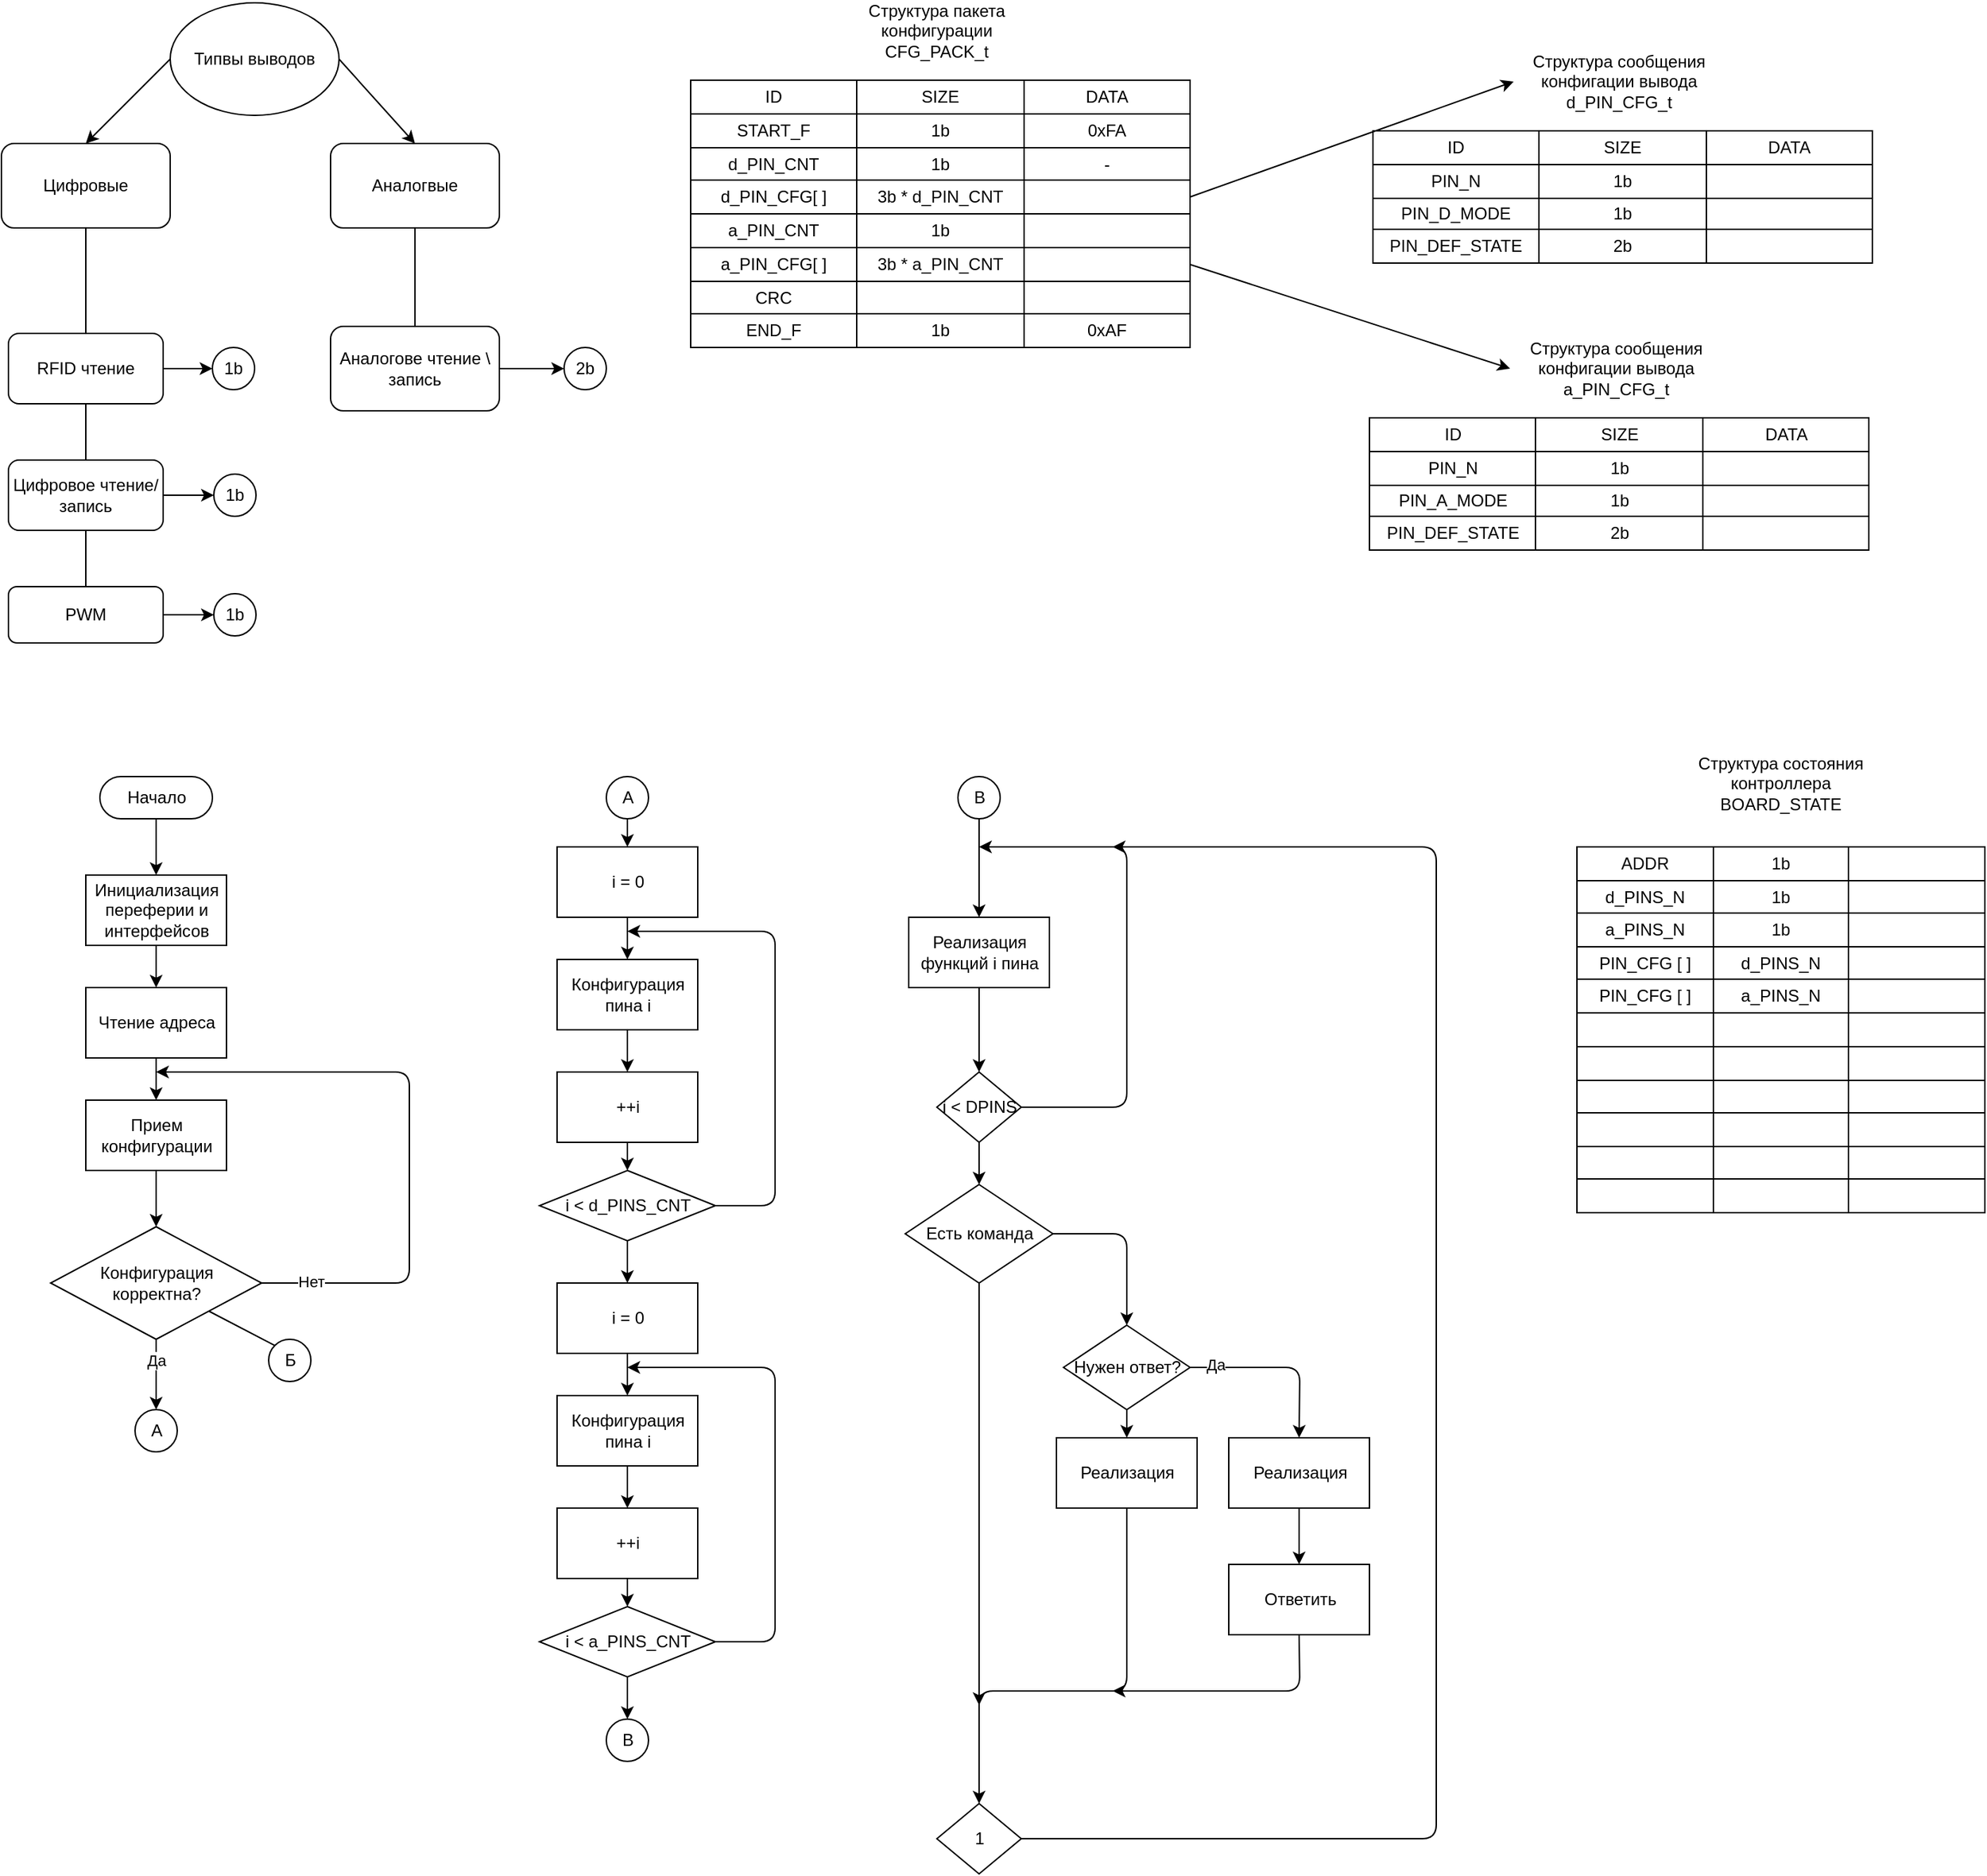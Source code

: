 <mxfile>
    <diagram id="-4FPFwM3FRz1TQWsinK4" name="Страница 1">
        <mxGraphModel dx="1229" dy="1669" grid="1" gridSize="10" guides="1" tooltips="1" connect="1" arrows="1" fold="1" page="1" pageScale="1" pageWidth="827" pageHeight="1169" math="0" shadow="0">
            <root>
                <mxCell id="0"/>
                <mxCell id="1" parent="0"/>
                <mxCell id="111" value="" style="endArrow=none;html=1;exitX=0.5;exitY=1;exitDx=0;exitDy=0;entryX=0.5;entryY=1;entryDx=0;entryDy=0;" edge="1" parent="1" source="81" target="94">
                    <mxGeometry width="50" height="50" relative="1" as="geometry">
                        <mxPoint x="250" y="450" as="sourcePoint"/>
                        <mxPoint x="300" y="400" as="targetPoint"/>
                    </mxGeometry>
                </mxCell>
                <mxCell id="80" value="Типвы выводов" style="ellipse;whiteSpace=wrap;html=1;" vertex="1" parent="1">
                    <mxGeometry x="160" y="60" width="120" height="80" as="geometry"/>
                </mxCell>
                <mxCell id="81" value="Цифровые" style="rounded=1;whiteSpace=wrap;html=1;" vertex="1" parent="1">
                    <mxGeometry x="40" y="160" width="120" height="60" as="geometry"/>
                </mxCell>
                <mxCell id="82" value="Аналогвые" style="rounded=1;whiteSpace=wrap;html=1;" vertex="1" parent="1">
                    <mxGeometry x="274" y="160" width="120" height="60" as="geometry"/>
                </mxCell>
                <mxCell id="90" value="Аналогове чтение \ запись" style="rounded=1;whiteSpace=wrap;html=1;" vertex="1" parent="1">
                    <mxGeometry x="274" y="290" width="120" height="60" as="geometry"/>
                </mxCell>
                <mxCell id="92" value="RFID чтение" style="rounded=1;whiteSpace=wrap;html=1;" vertex="1" parent="1">
                    <mxGeometry x="45" y="295" width="110" height="50" as="geometry"/>
                </mxCell>
                <mxCell id="93" value="Цифровое чтение/ запись" style="rounded=1;whiteSpace=wrap;html=1;" vertex="1" parent="1">
                    <mxGeometry x="45" y="385" width="110" height="50" as="geometry"/>
                </mxCell>
                <mxCell id="94" value="PWM" style="rounded=1;whiteSpace=wrap;html=1;" vertex="1" parent="1">
                    <mxGeometry x="45" y="475" width="110" height="40" as="geometry"/>
                </mxCell>
                <mxCell id="96" value="" style="endArrow=classic;html=1;exitX=1;exitY=0.5;exitDx=0;exitDy=0;" edge="1" parent="1" source="92">
                    <mxGeometry width="50" height="50" relative="1" as="geometry">
                        <mxPoint x="190" y="390" as="sourcePoint"/>
                        <mxPoint x="190" y="320" as="targetPoint"/>
                    </mxGeometry>
                </mxCell>
                <mxCell id="97" value="1b" style="ellipse;whiteSpace=wrap;html=1;" vertex="1" parent="1">
                    <mxGeometry x="190" y="305" width="30" height="30" as="geometry"/>
                </mxCell>
                <mxCell id="102" value="1b" style="ellipse;whiteSpace=wrap;html=1;" vertex="1" parent="1">
                    <mxGeometry x="191" y="395" width="30" height="30" as="geometry"/>
                </mxCell>
                <mxCell id="103" value="" style="endArrow=classic;html=1;exitX=1;exitY=0.5;exitDx=0;exitDy=0;entryX=0;entryY=0.5;entryDx=0;entryDy=0;" edge="1" parent="1" source="93" target="102">
                    <mxGeometry width="50" height="50" relative="1" as="geometry">
                        <mxPoint x="180" y="380" as="sourcePoint"/>
                        <mxPoint x="230" y="330" as="targetPoint"/>
                    </mxGeometry>
                </mxCell>
                <mxCell id="106" value="1b" style="ellipse;whiteSpace=wrap;html=1;" vertex="1" parent="1">
                    <mxGeometry x="191" y="480" width="30" height="30" as="geometry"/>
                </mxCell>
                <mxCell id="107" value="" style="endArrow=classic;html=1;exitX=1;exitY=0.5;exitDx=0;exitDy=0;entryX=0;entryY=0.5;entryDx=0;entryDy=0;" edge="1" parent="1" source="94" target="106">
                    <mxGeometry width="50" height="50" relative="1" as="geometry">
                        <mxPoint x="180" y="480" as="sourcePoint"/>
                        <mxPoint x="230" y="430" as="targetPoint"/>
                    </mxGeometry>
                </mxCell>
                <mxCell id="108" value="2b" style="ellipse;whiteSpace=wrap;html=1;" vertex="1" parent="1">
                    <mxGeometry x="440" y="305" width="30" height="30" as="geometry"/>
                </mxCell>
                <mxCell id="109" value="" style="endArrow=classic;html=1;exitX=1;exitY=0.5;exitDx=0;exitDy=0;entryX=0;entryY=0.5;entryDx=0;entryDy=0;" edge="1" parent="1" source="90" target="108">
                    <mxGeometry width="50" height="50" relative="1" as="geometry">
                        <mxPoint x="270" y="440" as="sourcePoint"/>
                        <mxPoint x="320" y="390" as="targetPoint"/>
                    </mxGeometry>
                </mxCell>
                <mxCell id="112" value="" style="endArrow=none;html=1;exitX=0.5;exitY=1;exitDx=0;exitDy=0;entryX=0.5;entryY=0;entryDx=0;entryDy=0;" edge="1" parent="1" source="82" target="90">
                    <mxGeometry width="50" height="50" relative="1" as="geometry">
                        <mxPoint x="280" y="440" as="sourcePoint"/>
                        <mxPoint x="330" y="390" as="targetPoint"/>
                    </mxGeometry>
                </mxCell>
                <mxCell id="113" value="" style="endArrow=classic;html=1;exitX=0;exitY=0.5;exitDx=0;exitDy=0;entryX=0.5;entryY=0;entryDx=0;entryDy=0;" edge="1" parent="1" source="80" target="81">
                    <mxGeometry width="50" height="50" relative="1" as="geometry">
                        <mxPoint x="250" y="390" as="sourcePoint"/>
                        <mxPoint x="300" y="340" as="targetPoint"/>
                    </mxGeometry>
                </mxCell>
                <mxCell id="114" value="" style="endArrow=classic;html=1;exitX=1;exitY=0.5;exitDx=0;exitDy=0;entryX=0.5;entryY=0;entryDx=0;entryDy=0;" edge="1" parent="1" source="80" target="82">
                    <mxGeometry width="50" height="50" relative="1" as="geometry">
                        <mxPoint x="250" y="390" as="sourcePoint"/>
                        <mxPoint x="300" y="340" as="targetPoint"/>
                    </mxGeometry>
                </mxCell>
                <mxCell id="115" value="Структура пакета конфигурации&lt;br&gt;CFG_PACK_t" style="text;html=1;strokeColor=none;fillColor=none;align=center;verticalAlign=middle;whiteSpace=wrap;rounded=0;" vertex="1" parent="1">
                    <mxGeometry x="630" y="65" width="150" height="30" as="geometry"/>
                </mxCell>
                <mxCell id="153" value="" style="shape=table;startSize=0;container=1;collapsible=0;childLayout=tableLayout;" vertex="1" parent="1">
                    <mxGeometry x="530" y="115" width="355" height="190" as="geometry"/>
                </mxCell>
                <mxCell id="154" value="" style="shape=tableRow;horizontal=0;startSize=0;swimlaneHead=0;swimlaneBody=0;top=0;left=0;bottom=0;right=0;collapsible=0;dropTarget=0;fillColor=none;points=[[0,0.5],[1,0.5]];portConstraint=eastwest;" vertex="1" parent="153">
                    <mxGeometry width="355" height="24" as="geometry"/>
                </mxCell>
                <mxCell id="155" value="ID" style="shape=partialRectangle;html=1;whiteSpace=wrap;connectable=0;overflow=hidden;fillColor=none;top=0;left=0;bottom=0;right=0;pointerEvents=1;" vertex="1" parent="154">
                    <mxGeometry width="118" height="24" as="geometry">
                        <mxRectangle width="118" height="24" as="alternateBounds"/>
                    </mxGeometry>
                </mxCell>
                <mxCell id="156" value="SIZE" style="shape=partialRectangle;html=1;whiteSpace=wrap;connectable=0;overflow=hidden;fillColor=none;top=0;left=0;bottom=0;right=0;pointerEvents=1;" vertex="1" parent="154">
                    <mxGeometry x="118" width="119" height="24" as="geometry">
                        <mxRectangle width="119" height="24" as="alternateBounds"/>
                    </mxGeometry>
                </mxCell>
                <mxCell id="157" value="DATA" style="shape=partialRectangle;html=1;whiteSpace=wrap;connectable=0;overflow=hidden;fillColor=none;top=0;left=0;bottom=0;right=0;pointerEvents=1;" vertex="1" parent="154">
                    <mxGeometry x="237" width="118" height="24" as="geometry">
                        <mxRectangle width="118" height="24" as="alternateBounds"/>
                    </mxGeometry>
                </mxCell>
                <mxCell id="158" value="" style="shape=tableRow;horizontal=0;startSize=0;swimlaneHead=0;swimlaneBody=0;top=0;left=0;bottom=0;right=0;collapsible=0;dropTarget=0;fillColor=none;points=[[0,0.5],[1,0.5]];portConstraint=eastwest;" vertex="1" parent="153">
                    <mxGeometry y="24" width="355" height="24" as="geometry"/>
                </mxCell>
                <mxCell id="159" value="START_F" style="shape=partialRectangle;html=1;whiteSpace=wrap;connectable=0;overflow=hidden;fillColor=none;top=0;left=0;bottom=0;right=0;pointerEvents=1;" vertex="1" parent="158">
                    <mxGeometry width="118" height="24" as="geometry">
                        <mxRectangle width="118" height="24" as="alternateBounds"/>
                    </mxGeometry>
                </mxCell>
                <mxCell id="160" value="1b" style="shape=partialRectangle;html=1;whiteSpace=wrap;connectable=0;overflow=hidden;fillColor=none;top=0;left=0;bottom=0;right=0;pointerEvents=1;" vertex="1" parent="158">
                    <mxGeometry x="118" width="119" height="24" as="geometry">
                        <mxRectangle width="119" height="24" as="alternateBounds"/>
                    </mxGeometry>
                </mxCell>
                <mxCell id="161" value="0xFA" style="shape=partialRectangle;html=1;whiteSpace=wrap;connectable=0;overflow=hidden;fillColor=none;top=0;left=0;bottom=0;right=0;pointerEvents=1;" vertex="1" parent="158">
                    <mxGeometry x="237" width="118" height="24" as="geometry">
                        <mxRectangle width="118" height="24" as="alternateBounds"/>
                    </mxGeometry>
                </mxCell>
                <mxCell id="162" value="" style="shape=tableRow;horizontal=0;startSize=0;swimlaneHead=0;swimlaneBody=0;top=0;left=0;bottom=0;right=0;collapsible=0;dropTarget=0;fillColor=none;points=[[0,0.5],[1,0.5]];portConstraint=eastwest;" vertex="1" parent="153">
                    <mxGeometry y="48" width="355" height="23" as="geometry"/>
                </mxCell>
                <mxCell id="163" value="d_PIN_CNT" style="shape=partialRectangle;html=1;whiteSpace=wrap;connectable=0;overflow=hidden;fillColor=none;top=0;left=0;bottom=0;right=0;pointerEvents=1;" vertex="1" parent="162">
                    <mxGeometry width="118" height="23" as="geometry">
                        <mxRectangle width="118" height="23" as="alternateBounds"/>
                    </mxGeometry>
                </mxCell>
                <mxCell id="164" value="1b" style="shape=partialRectangle;html=1;whiteSpace=wrap;connectable=0;overflow=hidden;fillColor=none;top=0;left=0;bottom=0;right=0;pointerEvents=1;" vertex="1" parent="162">
                    <mxGeometry x="118" width="119" height="23" as="geometry">
                        <mxRectangle width="119" height="23" as="alternateBounds"/>
                    </mxGeometry>
                </mxCell>
                <mxCell id="165" value="-" style="shape=partialRectangle;html=1;whiteSpace=wrap;connectable=0;overflow=hidden;fillColor=none;top=0;left=0;bottom=0;right=0;pointerEvents=1;" vertex="1" parent="162">
                    <mxGeometry x="237" width="118" height="23" as="geometry">
                        <mxRectangle width="118" height="23" as="alternateBounds"/>
                    </mxGeometry>
                </mxCell>
                <mxCell id="166" value="" style="shape=tableRow;horizontal=0;startSize=0;swimlaneHead=0;swimlaneBody=0;top=0;left=0;bottom=0;right=0;collapsible=0;dropTarget=0;fillColor=none;points=[[0,0.5],[1,0.5]];portConstraint=eastwest;" vertex="1" parent="153">
                    <mxGeometry y="71" width="355" height="24" as="geometry"/>
                </mxCell>
                <mxCell id="167" value="d_PIN_CFG[ ]" style="shape=partialRectangle;html=1;whiteSpace=wrap;connectable=0;overflow=hidden;fillColor=none;top=0;left=0;bottom=0;right=0;pointerEvents=1;" vertex="1" parent="166">
                    <mxGeometry width="118" height="24" as="geometry">
                        <mxRectangle width="118" height="24" as="alternateBounds"/>
                    </mxGeometry>
                </mxCell>
                <mxCell id="168" value="3b * d_PIN_CNT" style="shape=partialRectangle;html=1;whiteSpace=wrap;connectable=0;overflow=hidden;fillColor=none;top=0;left=0;bottom=0;right=0;pointerEvents=1;" vertex="1" parent="166">
                    <mxGeometry x="118" width="119" height="24" as="geometry">
                        <mxRectangle width="119" height="24" as="alternateBounds"/>
                    </mxGeometry>
                </mxCell>
                <mxCell id="169" value="" style="shape=partialRectangle;html=1;whiteSpace=wrap;connectable=0;overflow=hidden;fillColor=none;top=0;left=0;bottom=0;right=0;pointerEvents=1;" vertex="1" parent="166">
                    <mxGeometry x="237" width="118" height="24" as="geometry">
                        <mxRectangle width="118" height="24" as="alternateBounds"/>
                    </mxGeometry>
                </mxCell>
                <mxCell id="170" value="" style="shape=tableRow;horizontal=0;startSize=0;swimlaneHead=0;swimlaneBody=0;top=0;left=0;bottom=0;right=0;collapsible=0;dropTarget=0;fillColor=none;points=[[0,0.5],[1,0.5]];portConstraint=eastwest;" vertex="1" parent="153">
                    <mxGeometry y="95" width="355" height="24" as="geometry"/>
                </mxCell>
                <mxCell id="171" value="a_PIN_CNT" style="shape=partialRectangle;html=1;whiteSpace=wrap;connectable=0;overflow=hidden;fillColor=none;top=0;left=0;bottom=0;right=0;pointerEvents=1;" vertex="1" parent="170">
                    <mxGeometry width="118" height="24" as="geometry">
                        <mxRectangle width="118" height="24" as="alternateBounds"/>
                    </mxGeometry>
                </mxCell>
                <mxCell id="172" value="1b" style="shape=partialRectangle;html=1;whiteSpace=wrap;connectable=0;overflow=hidden;fillColor=none;top=0;left=0;bottom=0;right=0;pointerEvents=1;" vertex="1" parent="170">
                    <mxGeometry x="118" width="119" height="24" as="geometry">
                        <mxRectangle width="119" height="24" as="alternateBounds"/>
                    </mxGeometry>
                </mxCell>
                <mxCell id="173" value="" style="shape=partialRectangle;html=1;whiteSpace=wrap;connectable=0;overflow=hidden;fillColor=none;top=0;left=0;bottom=0;right=0;pointerEvents=1;" vertex="1" parent="170">
                    <mxGeometry x="237" width="118" height="24" as="geometry">
                        <mxRectangle width="118" height="24" as="alternateBounds"/>
                    </mxGeometry>
                </mxCell>
                <mxCell id="174" value="" style="shape=tableRow;horizontal=0;startSize=0;swimlaneHead=0;swimlaneBody=0;top=0;left=0;bottom=0;right=0;collapsible=0;dropTarget=0;fillColor=none;points=[[0,0.5],[1,0.5]];portConstraint=eastwest;" vertex="1" parent="153">
                    <mxGeometry y="119" width="355" height="24" as="geometry"/>
                </mxCell>
                <mxCell id="175" value="a_PIN_CFG[ ]" style="shape=partialRectangle;html=1;whiteSpace=wrap;connectable=0;overflow=hidden;fillColor=none;top=0;left=0;bottom=0;right=0;pointerEvents=1;" vertex="1" parent="174">
                    <mxGeometry width="118" height="24" as="geometry">
                        <mxRectangle width="118" height="24" as="alternateBounds"/>
                    </mxGeometry>
                </mxCell>
                <mxCell id="176" value="3b * a_PIN_CNT" style="shape=partialRectangle;html=1;whiteSpace=wrap;connectable=0;overflow=hidden;fillColor=none;top=0;left=0;bottom=0;right=0;pointerEvents=1;" vertex="1" parent="174">
                    <mxGeometry x="118" width="119" height="24" as="geometry">
                        <mxRectangle width="119" height="24" as="alternateBounds"/>
                    </mxGeometry>
                </mxCell>
                <mxCell id="177" value="" style="shape=partialRectangle;html=1;whiteSpace=wrap;connectable=0;overflow=hidden;fillColor=none;top=0;left=0;bottom=0;right=0;pointerEvents=1;" vertex="1" parent="174">
                    <mxGeometry x="237" width="118" height="24" as="geometry">
                        <mxRectangle width="118" height="24" as="alternateBounds"/>
                    </mxGeometry>
                </mxCell>
                <mxCell id="178" value="" style="shape=tableRow;horizontal=0;startSize=0;swimlaneHead=0;swimlaneBody=0;top=0;left=0;bottom=0;right=0;collapsible=0;dropTarget=0;fillColor=none;points=[[0,0.5],[1,0.5]];portConstraint=eastwest;" vertex="1" parent="153">
                    <mxGeometry y="143" width="355" height="23" as="geometry"/>
                </mxCell>
                <mxCell id="179" value="CRC" style="shape=partialRectangle;html=1;whiteSpace=wrap;connectable=0;overflow=hidden;fillColor=none;top=0;left=0;bottom=0;right=0;pointerEvents=1;" vertex="1" parent="178">
                    <mxGeometry width="118" height="23" as="geometry">
                        <mxRectangle width="118" height="23" as="alternateBounds"/>
                    </mxGeometry>
                </mxCell>
                <mxCell id="180" value="" style="shape=partialRectangle;html=1;whiteSpace=wrap;connectable=0;overflow=hidden;fillColor=none;top=0;left=0;bottom=0;right=0;pointerEvents=1;" vertex="1" parent="178">
                    <mxGeometry x="118" width="119" height="23" as="geometry">
                        <mxRectangle width="119" height="23" as="alternateBounds"/>
                    </mxGeometry>
                </mxCell>
                <mxCell id="181" value="" style="shape=partialRectangle;html=1;whiteSpace=wrap;connectable=0;overflow=hidden;fillColor=none;top=0;left=0;bottom=0;right=0;pointerEvents=1;" vertex="1" parent="178">
                    <mxGeometry x="237" width="118" height="23" as="geometry">
                        <mxRectangle width="118" height="23" as="alternateBounds"/>
                    </mxGeometry>
                </mxCell>
                <mxCell id="182" value="" style="shape=tableRow;horizontal=0;startSize=0;swimlaneHead=0;swimlaneBody=0;top=0;left=0;bottom=0;right=0;collapsible=0;dropTarget=0;fillColor=none;points=[[0,0.5],[1,0.5]];portConstraint=eastwest;" vertex="1" parent="153">
                    <mxGeometry y="166" width="355" height="24" as="geometry"/>
                </mxCell>
                <mxCell id="183" value="END_F" style="shape=partialRectangle;html=1;whiteSpace=wrap;connectable=0;overflow=hidden;fillColor=none;top=0;left=0;bottom=0;right=0;pointerEvents=1;" vertex="1" parent="182">
                    <mxGeometry width="118" height="24" as="geometry">
                        <mxRectangle width="118" height="24" as="alternateBounds"/>
                    </mxGeometry>
                </mxCell>
                <mxCell id="184" value="1b" style="shape=partialRectangle;html=1;whiteSpace=wrap;connectable=0;overflow=hidden;fillColor=none;top=0;left=0;bottom=0;right=0;pointerEvents=1;" vertex="1" parent="182">
                    <mxGeometry x="118" width="119" height="24" as="geometry">
                        <mxRectangle width="119" height="24" as="alternateBounds"/>
                    </mxGeometry>
                </mxCell>
                <mxCell id="185" value="0xAF" style="shape=partialRectangle;html=1;whiteSpace=wrap;connectable=0;overflow=hidden;fillColor=none;top=0;left=0;bottom=0;right=0;pointerEvents=1;" vertex="1" parent="182">
                    <mxGeometry x="237" width="118" height="24" as="geometry">
                        <mxRectangle width="118" height="24" as="alternateBounds"/>
                    </mxGeometry>
                </mxCell>
                <mxCell id="186" value="Структура сообщения конфигации вывода d_PIN_CFG_t" style="text;html=1;strokeColor=none;fillColor=none;align=center;verticalAlign=middle;whiteSpace=wrap;rounded=0;" vertex="1" parent="1">
                    <mxGeometry x="1115" y="101" width="150" height="30" as="geometry"/>
                </mxCell>
                <mxCell id="187" value="" style="shape=table;startSize=0;container=1;collapsible=0;childLayout=tableLayout;" vertex="1" parent="1">
                    <mxGeometry x="1015" y="151" width="355" height="94" as="geometry"/>
                </mxCell>
                <mxCell id="188" value="" style="shape=tableRow;horizontal=0;startSize=0;swimlaneHead=0;swimlaneBody=0;top=0;left=0;bottom=0;right=0;collapsible=0;dropTarget=0;fillColor=none;points=[[0,0.5],[1,0.5]];portConstraint=eastwest;" vertex="1" parent="187">
                    <mxGeometry width="355" height="24" as="geometry"/>
                </mxCell>
                <mxCell id="189" value="ID" style="shape=partialRectangle;html=1;whiteSpace=wrap;connectable=0;overflow=hidden;fillColor=none;top=0;left=0;bottom=0;right=0;pointerEvents=1;" vertex="1" parent="188">
                    <mxGeometry width="118" height="24" as="geometry">
                        <mxRectangle width="118" height="24" as="alternateBounds"/>
                    </mxGeometry>
                </mxCell>
                <mxCell id="190" value="SIZE" style="shape=partialRectangle;html=1;whiteSpace=wrap;connectable=0;overflow=hidden;fillColor=none;top=0;left=0;bottom=0;right=0;pointerEvents=1;" vertex="1" parent="188">
                    <mxGeometry x="118" width="119" height="24" as="geometry">
                        <mxRectangle width="119" height="24" as="alternateBounds"/>
                    </mxGeometry>
                </mxCell>
                <mxCell id="191" value="DATA" style="shape=partialRectangle;html=1;whiteSpace=wrap;connectable=0;overflow=hidden;fillColor=none;top=0;left=0;bottom=0;right=0;pointerEvents=1;" vertex="1" parent="188">
                    <mxGeometry x="237" width="118" height="24" as="geometry">
                        <mxRectangle width="118" height="24" as="alternateBounds"/>
                    </mxGeometry>
                </mxCell>
                <mxCell id="192" value="" style="shape=tableRow;horizontal=0;startSize=0;swimlaneHead=0;swimlaneBody=0;top=0;left=0;bottom=0;right=0;collapsible=0;dropTarget=0;fillColor=none;points=[[0,0.5],[1,0.5]];portConstraint=eastwest;" vertex="1" parent="187">
                    <mxGeometry y="24" width="355" height="24" as="geometry"/>
                </mxCell>
                <mxCell id="193" value="PIN_N" style="shape=partialRectangle;html=1;whiteSpace=wrap;connectable=0;overflow=hidden;fillColor=none;top=0;left=0;bottom=0;right=0;pointerEvents=1;" vertex="1" parent="192">
                    <mxGeometry width="118" height="24" as="geometry">
                        <mxRectangle width="118" height="24" as="alternateBounds"/>
                    </mxGeometry>
                </mxCell>
                <mxCell id="194" value="1b" style="shape=partialRectangle;html=1;whiteSpace=wrap;connectable=0;overflow=hidden;fillColor=none;top=0;left=0;bottom=0;right=0;pointerEvents=1;" vertex="1" parent="192">
                    <mxGeometry x="118" width="119" height="24" as="geometry">
                        <mxRectangle width="119" height="24" as="alternateBounds"/>
                    </mxGeometry>
                </mxCell>
                <mxCell id="195" value="" style="shape=partialRectangle;html=1;whiteSpace=wrap;connectable=0;overflow=hidden;fillColor=none;top=0;left=0;bottom=0;right=0;pointerEvents=1;" vertex="1" parent="192">
                    <mxGeometry x="237" width="118" height="24" as="geometry">
                        <mxRectangle width="118" height="24" as="alternateBounds"/>
                    </mxGeometry>
                </mxCell>
                <mxCell id="196" value="" style="shape=tableRow;horizontal=0;startSize=0;swimlaneHead=0;swimlaneBody=0;top=0;left=0;bottom=0;right=0;collapsible=0;dropTarget=0;fillColor=none;points=[[0,0.5],[1,0.5]];portConstraint=eastwest;" vertex="1" parent="187">
                    <mxGeometry y="48" width="355" height="22" as="geometry"/>
                </mxCell>
                <mxCell id="197" value="PIN_D_MODE" style="shape=partialRectangle;html=1;whiteSpace=wrap;connectable=0;overflow=hidden;fillColor=none;top=0;left=0;bottom=0;right=0;pointerEvents=1;" vertex="1" parent="196">
                    <mxGeometry width="118" height="22" as="geometry">
                        <mxRectangle width="118" height="22" as="alternateBounds"/>
                    </mxGeometry>
                </mxCell>
                <mxCell id="198" value="1b" style="shape=partialRectangle;html=1;whiteSpace=wrap;connectable=0;overflow=hidden;fillColor=none;top=0;left=0;bottom=0;right=0;pointerEvents=1;" vertex="1" parent="196">
                    <mxGeometry x="118" width="119" height="22" as="geometry">
                        <mxRectangle width="119" height="22" as="alternateBounds"/>
                    </mxGeometry>
                </mxCell>
                <mxCell id="199" value="" style="shape=partialRectangle;html=1;whiteSpace=wrap;connectable=0;overflow=hidden;fillColor=none;top=0;left=0;bottom=0;right=0;pointerEvents=1;" vertex="1" parent="196">
                    <mxGeometry x="237" width="118" height="22" as="geometry">
                        <mxRectangle width="118" height="22" as="alternateBounds"/>
                    </mxGeometry>
                </mxCell>
                <mxCell id="200" value="" style="shape=tableRow;horizontal=0;startSize=0;swimlaneHead=0;swimlaneBody=0;top=0;left=0;bottom=0;right=0;collapsible=0;dropTarget=0;fillColor=none;points=[[0,0.5],[1,0.5]];portConstraint=eastwest;" vertex="1" parent="187">
                    <mxGeometry y="70" width="355" height="24" as="geometry"/>
                </mxCell>
                <mxCell id="201" value="PIN_DEF_STATE" style="shape=partialRectangle;html=1;whiteSpace=wrap;connectable=0;overflow=hidden;fillColor=none;top=0;left=0;bottom=0;right=0;pointerEvents=1;" vertex="1" parent="200">
                    <mxGeometry width="118" height="24" as="geometry">
                        <mxRectangle width="118" height="24" as="alternateBounds"/>
                    </mxGeometry>
                </mxCell>
                <mxCell id="202" value="2b" style="shape=partialRectangle;html=1;whiteSpace=wrap;connectable=0;overflow=hidden;fillColor=none;top=0;left=0;bottom=0;right=0;pointerEvents=1;" vertex="1" parent="200">
                    <mxGeometry x="118" width="119" height="24" as="geometry">
                        <mxRectangle width="119" height="24" as="alternateBounds"/>
                    </mxGeometry>
                </mxCell>
                <mxCell id="203" value="" style="shape=partialRectangle;html=1;whiteSpace=wrap;connectable=0;overflow=hidden;fillColor=none;top=0;left=0;bottom=0;right=0;pointerEvents=1;" vertex="1" parent="200">
                    <mxGeometry x="237" width="118" height="24" as="geometry">
                        <mxRectangle width="118" height="24" as="alternateBounds"/>
                    </mxGeometry>
                </mxCell>
                <mxCell id="220" value="Структура сообщения конфигации вывода a_PIN_CFG_t" style="text;html=1;strokeColor=none;fillColor=none;align=center;verticalAlign=middle;whiteSpace=wrap;rounded=0;" vertex="1" parent="1">
                    <mxGeometry x="1112.5" y="305" width="150" height="30" as="geometry"/>
                </mxCell>
                <mxCell id="221" value="" style="shape=table;startSize=0;container=1;collapsible=0;childLayout=tableLayout;" vertex="1" parent="1">
                    <mxGeometry x="1012.5" y="355" width="355" height="94" as="geometry"/>
                </mxCell>
                <mxCell id="222" value="" style="shape=tableRow;horizontal=0;startSize=0;swimlaneHead=0;swimlaneBody=0;top=0;left=0;bottom=0;right=0;collapsible=0;dropTarget=0;fillColor=none;points=[[0,0.5],[1,0.5]];portConstraint=eastwest;" vertex="1" parent="221">
                    <mxGeometry width="355" height="24" as="geometry"/>
                </mxCell>
                <mxCell id="223" value="ID" style="shape=partialRectangle;html=1;whiteSpace=wrap;connectable=0;overflow=hidden;fillColor=none;top=0;left=0;bottom=0;right=0;pointerEvents=1;" vertex="1" parent="222">
                    <mxGeometry width="118" height="24" as="geometry">
                        <mxRectangle width="118" height="24" as="alternateBounds"/>
                    </mxGeometry>
                </mxCell>
                <mxCell id="224" value="SIZE" style="shape=partialRectangle;html=1;whiteSpace=wrap;connectable=0;overflow=hidden;fillColor=none;top=0;left=0;bottom=0;right=0;pointerEvents=1;" vertex="1" parent="222">
                    <mxGeometry x="118" width="119" height="24" as="geometry">
                        <mxRectangle width="119" height="24" as="alternateBounds"/>
                    </mxGeometry>
                </mxCell>
                <mxCell id="225" value="DATA" style="shape=partialRectangle;html=1;whiteSpace=wrap;connectable=0;overflow=hidden;fillColor=none;top=0;left=0;bottom=0;right=0;pointerEvents=1;" vertex="1" parent="222">
                    <mxGeometry x="237" width="118" height="24" as="geometry">
                        <mxRectangle width="118" height="24" as="alternateBounds"/>
                    </mxGeometry>
                </mxCell>
                <mxCell id="226" value="" style="shape=tableRow;horizontal=0;startSize=0;swimlaneHead=0;swimlaneBody=0;top=0;left=0;bottom=0;right=0;collapsible=0;dropTarget=0;fillColor=none;points=[[0,0.5],[1,0.5]];portConstraint=eastwest;" vertex="1" parent="221">
                    <mxGeometry y="24" width="355" height="24" as="geometry"/>
                </mxCell>
                <mxCell id="227" value="PIN_N" style="shape=partialRectangle;html=1;whiteSpace=wrap;connectable=0;overflow=hidden;fillColor=none;top=0;left=0;bottom=0;right=0;pointerEvents=1;" vertex="1" parent="226">
                    <mxGeometry width="118" height="24" as="geometry">
                        <mxRectangle width="118" height="24" as="alternateBounds"/>
                    </mxGeometry>
                </mxCell>
                <mxCell id="228" value="1b" style="shape=partialRectangle;html=1;whiteSpace=wrap;connectable=0;overflow=hidden;fillColor=none;top=0;left=0;bottom=0;right=0;pointerEvents=1;" vertex="1" parent="226">
                    <mxGeometry x="118" width="119" height="24" as="geometry">
                        <mxRectangle width="119" height="24" as="alternateBounds"/>
                    </mxGeometry>
                </mxCell>
                <mxCell id="229" value="" style="shape=partialRectangle;html=1;whiteSpace=wrap;connectable=0;overflow=hidden;fillColor=none;top=0;left=0;bottom=0;right=0;pointerEvents=1;" vertex="1" parent="226">
                    <mxGeometry x="237" width="118" height="24" as="geometry">
                        <mxRectangle width="118" height="24" as="alternateBounds"/>
                    </mxGeometry>
                </mxCell>
                <mxCell id="230" value="" style="shape=tableRow;horizontal=0;startSize=0;swimlaneHead=0;swimlaneBody=0;top=0;left=0;bottom=0;right=0;collapsible=0;dropTarget=0;fillColor=none;points=[[0,0.5],[1,0.5]];portConstraint=eastwest;" vertex="1" parent="221">
                    <mxGeometry y="48" width="355" height="22" as="geometry"/>
                </mxCell>
                <mxCell id="231" value="PIN_A_MODE" style="shape=partialRectangle;html=1;whiteSpace=wrap;connectable=0;overflow=hidden;fillColor=none;top=0;left=0;bottom=0;right=0;pointerEvents=1;" vertex="1" parent="230">
                    <mxGeometry width="118" height="22" as="geometry">
                        <mxRectangle width="118" height="22" as="alternateBounds"/>
                    </mxGeometry>
                </mxCell>
                <mxCell id="232" value="1b" style="shape=partialRectangle;html=1;whiteSpace=wrap;connectable=0;overflow=hidden;fillColor=none;top=0;left=0;bottom=0;right=0;pointerEvents=1;" vertex="1" parent="230">
                    <mxGeometry x="118" width="119" height="22" as="geometry">
                        <mxRectangle width="119" height="22" as="alternateBounds"/>
                    </mxGeometry>
                </mxCell>
                <mxCell id="233" value="" style="shape=partialRectangle;html=1;whiteSpace=wrap;connectable=0;overflow=hidden;fillColor=none;top=0;left=0;bottom=0;right=0;pointerEvents=1;" vertex="1" parent="230">
                    <mxGeometry x="237" width="118" height="22" as="geometry">
                        <mxRectangle width="118" height="22" as="alternateBounds"/>
                    </mxGeometry>
                </mxCell>
                <mxCell id="234" value="" style="shape=tableRow;horizontal=0;startSize=0;swimlaneHead=0;swimlaneBody=0;top=0;left=0;bottom=0;right=0;collapsible=0;dropTarget=0;fillColor=none;points=[[0,0.5],[1,0.5]];portConstraint=eastwest;" vertex="1" parent="221">
                    <mxGeometry y="70" width="355" height="24" as="geometry"/>
                </mxCell>
                <mxCell id="235" value="PIN_DEF_STATE" style="shape=partialRectangle;html=1;whiteSpace=wrap;connectable=0;overflow=hidden;fillColor=none;top=0;left=0;bottom=0;right=0;pointerEvents=1;" vertex="1" parent="234">
                    <mxGeometry width="118" height="24" as="geometry">
                        <mxRectangle width="118" height="24" as="alternateBounds"/>
                    </mxGeometry>
                </mxCell>
                <mxCell id="236" value="2b" style="shape=partialRectangle;html=1;whiteSpace=wrap;connectable=0;overflow=hidden;fillColor=none;top=0;left=0;bottom=0;right=0;pointerEvents=1;" vertex="1" parent="234">
                    <mxGeometry x="118" width="119" height="24" as="geometry">
                        <mxRectangle width="119" height="24" as="alternateBounds"/>
                    </mxGeometry>
                </mxCell>
                <mxCell id="237" value="" style="shape=partialRectangle;html=1;whiteSpace=wrap;connectable=0;overflow=hidden;fillColor=none;top=0;left=0;bottom=0;right=0;pointerEvents=1;" vertex="1" parent="234">
                    <mxGeometry x="237" width="118" height="24" as="geometry">
                        <mxRectangle width="118" height="24" as="alternateBounds"/>
                    </mxGeometry>
                </mxCell>
                <mxCell id="239" value="" style="endArrow=classic;html=1;exitX=1;exitY=0.5;exitDx=0;exitDy=0;entryX=0;entryY=0.5;entryDx=0;entryDy=0;" edge="1" parent="1" source="166" target="186">
                    <mxGeometry width="50" height="50" relative="1" as="geometry">
                        <mxPoint x="895" y="225" as="sourcePoint"/>
                        <mxPoint x="945" y="175" as="targetPoint"/>
                    </mxGeometry>
                </mxCell>
                <mxCell id="240" value="" style="endArrow=classic;html=1;exitX=1;exitY=0.5;exitDx=0;exitDy=0;entryX=0;entryY=0.5;entryDx=0;entryDy=0;" edge="1" parent="1" source="174" target="220">
                    <mxGeometry width="50" height="50" relative="1" as="geometry">
                        <mxPoint x="985" y="275" as="sourcePoint"/>
                        <mxPoint x="1035" y="225" as="targetPoint"/>
                    </mxGeometry>
                </mxCell>
                <mxCell id="242" value="Начало" style="html=1;dashed=0;whitespace=wrap;shape=mxgraph.dfd.start" vertex="1" parent="1">
                    <mxGeometry x="110" y="610" width="80" height="30" as="geometry"/>
                </mxCell>
                <mxCell id="243" value="Инициализация&lt;br&gt;переферии и &lt;br&gt;интерфейсов" style="html=1;dashed=0;whitespace=wrap;" vertex="1" parent="1">
                    <mxGeometry x="100" y="680" width="100" height="50" as="geometry"/>
                </mxCell>
                <mxCell id="245" value="Чтение адреса" style="html=1;dashed=0;whitespace=wrap;" vertex="1" parent="1">
                    <mxGeometry x="100" y="760" width="100" height="50" as="geometry"/>
                </mxCell>
                <mxCell id="246" value="Прием&lt;br&gt;конфигурации" style="html=1;dashed=0;whitespace=wrap;" vertex="1" parent="1">
                    <mxGeometry x="100" y="840" width="100" height="50" as="geometry"/>
                </mxCell>
                <mxCell id="247" value="Конфигурация&lt;br&gt;корректна?" style="shape=rhombus;html=1;dashed=0;whitespace=wrap;perimeter=rhombusPerimeter;" vertex="1" parent="1">
                    <mxGeometry x="75" y="930" width="150" height="80" as="geometry"/>
                </mxCell>
                <mxCell id="248" value="" style="endArrow=classic;html=1;exitX=1;exitY=0.5;exitDx=0;exitDy=0;" edge="1" parent="1" source="247">
                    <mxGeometry width="50" height="50" relative="1" as="geometry">
                        <mxPoint x="230" y="860" as="sourcePoint"/>
                        <mxPoint x="150" y="820" as="targetPoint"/>
                        <Array as="points">
                            <mxPoint x="330" y="970"/>
                            <mxPoint x="330" y="820"/>
                        </Array>
                    </mxGeometry>
                </mxCell>
                <mxCell id="253" value="Нет" style="edgeLabel;html=1;align=center;verticalAlign=middle;resizable=0;points=[];" vertex="1" connectable="0" parent="248">
                    <mxGeometry x="-0.84" y="1" relative="1" as="geometry">
                        <mxPoint as="offset"/>
                    </mxGeometry>
                </mxCell>
                <mxCell id="249" value="" style="endArrow=classic;html=1;exitX=0.5;exitY=0.5;exitDx=0;exitDy=15;exitPerimeter=0;entryX=0.5;entryY=0;entryDx=0;entryDy=0;" edge="1" parent="1" source="242" target="243">
                    <mxGeometry width="50" height="50" relative="1" as="geometry">
                        <mxPoint x="230" y="680" as="sourcePoint"/>
                        <mxPoint x="280" y="630" as="targetPoint"/>
                    </mxGeometry>
                </mxCell>
                <mxCell id="250" value="" style="endArrow=classic;html=1;exitX=0.5;exitY=1;exitDx=0;exitDy=0;entryX=0.5;entryY=0;entryDx=0;entryDy=0;" edge="1" parent="1" source="243" target="245">
                    <mxGeometry width="50" height="50" relative="1" as="geometry">
                        <mxPoint x="230" y="680" as="sourcePoint"/>
                        <mxPoint x="280" y="630" as="targetPoint"/>
                    </mxGeometry>
                </mxCell>
                <mxCell id="251" value="" style="endArrow=classic;html=1;exitX=0.5;exitY=1;exitDx=0;exitDy=0;entryX=0.5;entryY=0;entryDx=0;entryDy=0;" edge="1" parent="1" source="245" target="246">
                    <mxGeometry width="50" height="50" relative="1" as="geometry">
                        <mxPoint x="230" y="770" as="sourcePoint"/>
                        <mxPoint x="280" y="720" as="targetPoint"/>
                    </mxGeometry>
                </mxCell>
                <mxCell id="252" value="" style="endArrow=classic;html=1;exitX=0.5;exitY=1;exitDx=0;exitDy=0;" edge="1" parent="1" source="246" target="247">
                    <mxGeometry width="50" height="50" relative="1" as="geometry">
                        <mxPoint x="200" y="920" as="sourcePoint"/>
                        <mxPoint x="250" y="870" as="targetPoint"/>
                    </mxGeometry>
                </mxCell>
                <mxCell id="254" value="" style="endArrow=classic;html=1;exitX=0.5;exitY=1;exitDx=0;exitDy=0;" edge="1" parent="1" source="247">
                    <mxGeometry width="50" height="50" relative="1" as="geometry">
                        <mxPoint x="290" y="950" as="sourcePoint"/>
                        <mxPoint x="150" y="1060" as="targetPoint"/>
                    </mxGeometry>
                </mxCell>
                <mxCell id="255" value="Да" style="edgeLabel;html=1;align=center;verticalAlign=middle;resizable=0;points=[];" vertex="1" connectable="0" parent="254">
                    <mxGeometry x="-0.423" y="-2" relative="1" as="geometry">
                        <mxPoint x="2" as="offset"/>
                    </mxGeometry>
                </mxCell>
                <mxCell id="256" value="А" style="shape=ellipse;html=1;dashed=0;whitespace=wrap;aspect=fixed;perimeter=ellipsePerimeter;" vertex="1" parent="1">
                    <mxGeometry x="135" y="1060" width="30" height="30" as="geometry"/>
                </mxCell>
                <mxCell id="257" value="А" style="shape=ellipse;html=1;dashed=0;whitespace=wrap;aspect=fixed;perimeter=ellipsePerimeter;" vertex="1" parent="1">
                    <mxGeometry x="470" y="610" width="30" height="30" as="geometry"/>
                </mxCell>
                <mxCell id="272" style="edgeStyle=none;html=1;" edge="1" parent="1" source="260">
                    <mxGeometry relative="1" as="geometry">
                        <mxPoint x="485" y="720" as="targetPoint"/>
                        <Array as="points">
                            <mxPoint x="590" y="915"/>
                            <mxPoint x="590" y="720"/>
                        </Array>
                    </mxGeometry>
                </mxCell>
                <mxCell id="260" value="i &amp;lt; d_PINS_CNT" style="shape=rhombus;html=1;dashed=0;whitespace=wrap;perimeter=rhombusPerimeter;" vertex="1" parent="1">
                    <mxGeometry x="422.5" y="890" width="125" height="50" as="geometry"/>
                </mxCell>
                <mxCell id="261" value="i = 0" style="html=1;dashed=0;whitespace=wrap;" vertex="1" parent="1">
                    <mxGeometry x="435" y="660" width="100" height="50" as="geometry"/>
                </mxCell>
                <mxCell id="262" value="Б" style="shape=ellipse;html=1;dashed=0;whitespace=wrap;aspect=fixed;perimeter=ellipsePerimeter;" vertex="1" parent="1">
                    <mxGeometry x="230" y="1010" width="30" height="30" as="geometry"/>
                </mxCell>
                <mxCell id="263" value="" style="endArrow=none;html=1;exitX=1;exitY=1;exitDx=0;exitDy=0;entryX=0;entryY=0;entryDx=0;entryDy=0;" edge="1" parent="1" source="247" target="262">
                    <mxGeometry width="50" height="50" relative="1" as="geometry">
                        <mxPoint x="310" y="940" as="sourcePoint"/>
                        <mxPoint x="360" y="890" as="targetPoint"/>
                    </mxGeometry>
                </mxCell>
                <mxCell id="265" value="Конфигурация&lt;br&gt;пина i" style="html=1;dashed=0;whitespace=wrap;" vertex="1" parent="1">
                    <mxGeometry x="435" y="740" width="100" height="50" as="geometry"/>
                </mxCell>
                <mxCell id="271" style="edgeStyle=none;html=1;entryX=0.5;entryY=0;entryDx=0;entryDy=0;" edge="1" parent="1" source="266" target="260">
                    <mxGeometry relative="1" as="geometry"/>
                </mxCell>
                <mxCell id="266" value="++i" style="html=1;dashed=0;whitespace=wrap;" vertex="1" parent="1">
                    <mxGeometry x="435" y="820" width="100" height="50" as="geometry"/>
                </mxCell>
                <mxCell id="267" value="" style="endArrow=classic;html=1;exitX=0.5;exitY=1;exitDx=0;exitDy=0;" edge="1" parent="1" source="257">
                    <mxGeometry width="50" height="50" relative="1" as="geometry">
                        <mxPoint x="440" y="860" as="sourcePoint"/>
                        <mxPoint x="485" y="660" as="targetPoint"/>
                    </mxGeometry>
                </mxCell>
                <mxCell id="268" value="" style="endArrow=classic;html=1;exitX=0.5;exitY=1;exitDx=0;exitDy=0;" edge="1" parent="1" source="261">
                    <mxGeometry width="50" height="50" relative="1" as="geometry">
                        <mxPoint x="440" y="860" as="sourcePoint"/>
                        <mxPoint x="485" y="740" as="targetPoint"/>
                    </mxGeometry>
                </mxCell>
                <mxCell id="269" value="" style="endArrow=classic;html=1;exitX=0.5;exitY=1;exitDx=0;exitDy=0;entryX=0.5;entryY=0;entryDx=0;entryDy=0;" edge="1" parent="1" source="265" target="266">
                    <mxGeometry width="50" height="50" relative="1" as="geometry">
                        <mxPoint x="440" y="860" as="sourcePoint"/>
                        <mxPoint x="490" y="810" as="targetPoint"/>
                    </mxGeometry>
                </mxCell>
                <mxCell id="281" style="edgeStyle=none;html=1;" edge="1" parent="1" source="282">
                    <mxGeometry relative="1" as="geometry">
                        <mxPoint x="485.0" y="1030" as="targetPoint"/>
                        <Array as="points">
                            <mxPoint x="590" y="1225"/>
                            <mxPoint x="590" y="1030"/>
                        </Array>
                    </mxGeometry>
                </mxCell>
                <mxCell id="282" value="i &amp;lt; a_PINS_CNT" style="shape=rhombus;html=1;dashed=0;whitespace=wrap;perimeter=rhombusPerimeter;" vertex="1" parent="1">
                    <mxGeometry x="422.5" y="1200" width="125" height="50" as="geometry"/>
                </mxCell>
                <mxCell id="283" value="i = 0" style="html=1;dashed=0;whitespace=wrap;" vertex="1" parent="1">
                    <mxGeometry x="435" y="970" width="100" height="50" as="geometry"/>
                </mxCell>
                <mxCell id="284" value="Конфигурация&lt;br&gt;пина i" style="html=1;dashed=0;whitespace=wrap;" vertex="1" parent="1">
                    <mxGeometry x="435" y="1050" width="100" height="50" as="geometry"/>
                </mxCell>
                <mxCell id="285" style="edgeStyle=none;html=1;entryX=0.5;entryY=0;entryDx=0;entryDy=0;" edge="1" parent="1" source="286" target="282">
                    <mxGeometry relative="1" as="geometry"/>
                </mxCell>
                <mxCell id="286" value="++i" style="html=1;dashed=0;whitespace=wrap;" vertex="1" parent="1">
                    <mxGeometry x="435" y="1130" width="100" height="50" as="geometry"/>
                </mxCell>
                <mxCell id="287" value="" style="endArrow=classic;html=1;exitX=0.5;exitY=1;exitDx=0;exitDy=0;" edge="1" parent="1" source="283">
                    <mxGeometry width="50" height="50" relative="1" as="geometry">
                        <mxPoint x="440" y="1170" as="sourcePoint"/>
                        <mxPoint x="485.0" y="1050" as="targetPoint"/>
                    </mxGeometry>
                </mxCell>
                <mxCell id="288" value="" style="endArrow=classic;html=1;exitX=0.5;exitY=1;exitDx=0;exitDy=0;entryX=0.5;entryY=0;entryDx=0;entryDy=0;" edge="1" parent="1" source="284" target="286">
                    <mxGeometry width="50" height="50" relative="1" as="geometry">
                        <mxPoint x="440" y="1170" as="sourcePoint"/>
                        <mxPoint x="490" y="1120" as="targetPoint"/>
                    </mxGeometry>
                </mxCell>
                <mxCell id="289" value="" style="endArrow=classic;html=1;exitX=0.5;exitY=1;exitDx=0;exitDy=0;entryX=0.5;entryY=0;entryDx=0;entryDy=0;" edge="1" parent="1" source="260" target="283">
                    <mxGeometry width="50" height="50" relative="1" as="geometry">
                        <mxPoint x="520" y="970" as="sourcePoint"/>
                        <mxPoint x="570" y="920" as="targetPoint"/>
                    </mxGeometry>
                </mxCell>
                <mxCell id="290" value="В" style="shape=ellipse;html=1;dashed=0;whitespace=wrap;aspect=fixed;perimeter=ellipsePerimeter;" vertex="1" parent="1">
                    <mxGeometry x="470" y="1280" width="30" height="30" as="geometry"/>
                </mxCell>
                <mxCell id="291" value="" style="endArrow=classic;html=1;exitX=0.5;exitY=1;exitDx=0;exitDy=0;entryX=0.5;entryY=0;entryDx=0;entryDy=0;" edge="1" parent="1" source="282" target="290">
                    <mxGeometry width="50" height="50" relative="1" as="geometry">
                        <mxPoint x="430" y="1210" as="sourcePoint"/>
                        <mxPoint x="480" y="1160" as="targetPoint"/>
                    </mxGeometry>
                </mxCell>
                <mxCell id="292" value="В" style="shape=ellipse;html=1;dashed=0;whitespace=wrap;aspect=fixed;perimeter=ellipsePerimeter;" vertex="1" parent="1">
                    <mxGeometry x="720" y="610" width="30" height="30" as="geometry"/>
                </mxCell>
                <mxCell id="294" value="1" style="shape=rhombus;html=1;dashed=0;whitespace=wrap;perimeter=rhombusPerimeter;" vertex="1" parent="1">
                    <mxGeometry x="705" y="1340" width="60" height="50" as="geometry"/>
                </mxCell>
                <mxCell id="296" value="Есть команда" style="shape=rhombus;html=1;dashed=0;whitespace=wrap;perimeter=rhombusPerimeter;" vertex="1" parent="1">
                    <mxGeometry x="682.5" y="900" width="105" height="70" as="geometry"/>
                </mxCell>
                <mxCell id="297" value="Реализация &lt;br&gt;функций i пина" style="html=1;dashed=0;whitespace=wrap;" vertex="1" parent="1">
                    <mxGeometry x="685" y="710" width="100" height="50" as="geometry"/>
                </mxCell>
                <mxCell id="298" value="i &amp;lt; DPINS" style="shape=rhombus;html=1;dashed=0;whitespace=wrap;perimeter=rhombusPerimeter;" vertex="1" parent="1">
                    <mxGeometry x="705" y="820" width="60" height="50" as="geometry"/>
                </mxCell>
                <mxCell id="299" value="" style="endArrow=classic;html=1;exitX=0.5;exitY=1;exitDx=0;exitDy=0;entryX=0.5;entryY=0;entryDx=0;entryDy=0;" edge="1" parent="1" source="292" target="297">
                    <mxGeometry width="50" height="50" relative="1" as="geometry">
                        <mxPoint x="780" y="910" as="sourcePoint"/>
                        <mxPoint x="830" y="860" as="targetPoint"/>
                    </mxGeometry>
                </mxCell>
                <mxCell id="300" value="" style="endArrow=classic;html=1;exitX=0.5;exitY=1;exitDx=0;exitDy=0;entryX=0.5;entryY=0;entryDx=0;entryDy=0;" edge="1" parent="1" source="297" target="298">
                    <mxGeometry width="50" height="50" relative="1" as="geometry">
                        <mxPoint x="780" y="910" as="sourcePoint"/>
                        <mxPoint x="830" y="860" as="targetPoint"/>
                    </mxGeometry>
                </mxCell>
                <mxCell id="301" value="" style="endArrow=classic;html=1;exitX=1;exitY=0.5;exitDx=0;exitDy=0;" edge="1" parent="1" source="298">
                    <mxGeometry width="50" height="50" relative="1" as="geometry">
                        <mxPoint x="750" y="890" as="sourcePoint"/>
                        <mxPoint x="735" y="660" as="targetPoint"/>
                        <Array as="points">
                            <mxPoint x="840" y="845"/>
                            <mxPoint x="840" y="750"/>
                            <mxPoint x="840" y="660"/>
                        </Array>
                    </mxGeometry>
                </mxCell>
                <mxCell id="302" value="" style="endArrow=classic;html=1;exitX=1;exitY=0.5;exitDx=0;exitDy=0;" edge="1" parent="1" source="296">
                    <mxGeometry width="50" height="50" relative="1" as="geometry">
                        <mxPoint x="820" y="990" as="sourcePoint"/>
                        <mxPoint x="840" y="1000" as="targetPoint"/>
                        <Array as="points">
                            <mxPoint x="840" y="935"/>
                        </Array>
                    </mxGeometry>
                </mxCell>
                <mxCell id="304" value="Нужен ответ?" style="shape=rhombus;html=1;dashed=0;whitespace=wrap;perimeter=rhombusPerimeter;" vertex="1" parent="1">
                    <mxGeometry x="795" y="1000" width="90" height="60" as="geometry"/>
                </mxCell>
                <mxCell id="305" value="" style="endArrow=classic;html=1;exitX=1;exitY=0.5;exitDx=0;exitDy=0;entryX=0.5;entryY=0;entryDx=0;entryDy=0;" edge="1" parent="1" source="304" target="306">
                    <mxGeometry width="50" height="50" relative="1" as="geometry">
                        <mxPoint x="880" y="1120" as="sourcePoint"/>
                        <mxPoint x="920" y="1025" as="targetPoint"/>
                        <Array as="points">
                            <mxPoint x="963" y="1030"/>
                        </Array>
                    </mxGeometry>
                </mxCell>
                <mxCell id="318" value="Да" style="edgeLabel;html=1;align=center;verticalAlign=middle;resizable=0;points=[];" vertex="1" connectable="0" parent="305">
                    <mxGeometry x="-0.722" y="2" relative="1" as="geometry">
                        <mxPoint as="offset"/>
                    </mxGeometry>
                </mxCell>
                <mxCell id="306" value="Реализация" style="html=1;dashed=0;whitespace=wrap;" vertex="1" parent="1">
                    <mxGeometry x="912.5" y="1080" width="100" height="50" as="geometry"/>
                </mxCell>
                <mxCell id="308" value="Ответить" style="html=1;dashed=0;whitespace=wrap;" vertex="1" parent="1">
                    <mxGeometry x="912.5" y="1170" width="100" height="50" as="geometry"/>
                </mxCell>
                <mxCell id="309" value="" style="endArrow=classic;html=1;exitX=0.5;exitY=1;exitDx=0;exitDy=0;entryX=0.5;entryY=0;entryDx=0;entryDy=0;" edge="1" parent="1" source="306" target="308">
                    <mxGeometry width="50" height="50" relative="1" as="geometry">
                        <mxPoint x="950" y="1170" as="sourcePoint"/>
                        <mxPoint x="1000" y="1120" as="targetPoint"/>
                    </mxGeometry>
                </mxCell>
                <mxCell id="311" value="Реализация" style="html=1;dashed=0;whitespace=wrap;" vertex="1" parent="1">
                    <mxGeometry x="790" y="1080" width="100" height="50" as="geometry"/>
                </mxCell>
                <mxCell id="312" value="" style="endArrow=classic;html=1;exitX=0.5;exitY=1;exitDx=0;exitDy=0;" edge="1" parent="1" source="304" target="311">
                    <mxGeometry width="50" height="50" relative="1" as="geometry">
                        <mxPoint x="870" y="1180" as="sourcePoint"/>
                        <mxPoint x="920" y="1130" as="targetPoint"/>
                    </mxGeometry>
                </mxCell>
                <mxCell id="313" value="" style="endArrow=classic;html=1;exitX=0.5;exitY=1;exitDx=0;exitDy=0;entryX=0.5;entryY=0;entryDx=0;entryDy=0;" edge="1" parent="1" source="311" target="294">
                    <mxGeometry width="50" height="50" relative="1" as="geometry">
                        <mxPoint x="870" y="1180" as="sourcePoint"/>
                        <mxPoint x="920" y="1130" as="targetPoint"/>
                        <Array as="points">
                            <mxPoint x="840" y="1260"/>
                            <mxPoint x="735" y="1260"/>
                        </Array>
                    </mxGeometry>
                </mxCell>
                <mxCell id="314" value="" style="endArrow=classic;html=1;exitX=0.5;exitY=1;exitDx=0;exitDy=0;" edge="1" parent="1" source="308">
                    <mxGeometry width="50" height="50" relative="1" as="geometry">
                        <mxPoint x="870" y="1180" as="sourcePoint"/>
                        <mxPoint x="830" y="1260" as="targetPoint"/>
                        <Array as="points">
                            <mxPoint x="963" y="1260"/>
                        </Array>
                    </mxGeometry>
                </mxCell>
                <mxCell id="315" value="" style="endArrow=classic;html=1;exitX=0.5;exitY=1;exitDx=0;exitDy=0;" edge="1" parent="1" source="298" target="296">
                    <mxGeometry width="50" height="50" relative="1" as="geometry">
                        <mxPoint x="800" y="1150" as="sourcePoint"/>
                        <mxPoint x="850" y="1100" as="targetPoint"/>
                    </mxGeometry>
                </mxCell>
                <mxCell id="316" value="" style="endArrow=classic;html=1;exitX=0.5;exitY=1;exitDx=0;exitDy=0;" edge="1" parent="1" source="296">
                    <mxGeometry width="50" height="50" relative="1" as="geometry">
                        <mxPoint x="880" y="1230" as="sourcePoint"/>
                        <mxPoint x="735" y="1270" as="targetPoint"/>
                    </mxGeometry>
                </mxCell>
                <mxCell id="317" value="" style="endArrow=classic;html=1;exitX=1;exitY=0.5;exitDx=0;exitDy=0;" edge="1" parent="1" source="294">
                    <mxGeometry width="50" height="50" relative="1" as="geometry">
                        <mxPoint x="960" y="1180" as="sourcePoint"/>
                        <mxPoint x="830" y="660" as="targetPoint"/>
                        <Array as="points">
                            <mxPoint x="1060" y="1365"/>
                            <mxPoint x="1060" y="660"/>
                        </Array>
                    </mxGeometry>
                </mxCell>
                <mxCell id="319" value="" style="shape=table;startSize=0;container=1;collapsible=0;childLayout=tableLayout;" vertex="1" parent="1">
                    <mxGeometry x="1160" y="660" width="290" height="260" as="geometry"/>
                </mxCell>
                <mxCell id="320" value="" style="shape=tableRow;horizontal=0;startSize=0;swimlaneHead=0;swimlaneBody=0;top=0;left=0;bottom=0;right=0;collapsible=0;dropTarget=0;fillColor=none;points=[[0,0.5],[1,0.5]];portConstraint=eastwest;" vertex="1" parent="319">
                    <mxGeometry width="290" height="24" as="geometry"/>
                </mxCell>
                <mxCell id="321" value="ADDR" style="shape=partialRectangle;html=1;whiteSpace=wrap;connectable=0;overflow=hidden;fillColor=none;top=0;left=0;bottom=0;right=0;pointerEvents=1;" vertex="1" parent="320">
                    <mxGeometry width="97" height="24" as="geometry">
                        <mxRectangle width="97" height="24" as="alternateBounds"/>
                    </mxGeometry>
                </mxCell>
                <mxCell id="322" value="1b" style="shape=partialRectangle;html=1;whiteSpace=wrap;connectable=0;overflow=hidden;fillColor=none;top=0;left=0;bottom=0;right=0;pointerEvents=1;" vertex="1" parent="320">
                    <mxGeometry x="97" width="96" height="24" as="geometry">
                        <mxRectangle width="96" height="24" as="alternateBounds"/>
                    </mxGeometry>
                </mxCell>
                <mxCell id="323" value="" style="shape=partialRectangle;html=1;whiteSpace=wrap;connectable=0;overflow=hidden;fillColor=none;top=0;left=0;bottom=0;right=0;pointerEvents=1;" vertex="1" parent="320">
                    <mxGeometry x="193" width="97" height="24" as="geometry">
                        <mxRectangle width="97" height="24" as="alternateBounds"/>
                    </mxGeometry>
                </mxCell>
                <mxCell id="324" value="" style="shape=tableRow;horizontal=0;startSize=0;swimlaneHead=0;swimlaneBody=0;top=0;left=0;bottom=0;right=0;collapsible=0;dropTarget=0;fillColor=none;points=[[0,0.5],[1,0.5]];portConstraint=eastwest;" vertex="1" parent="319">
                    <mxGeometry y="24" width="290" height="23" as="geometry"/>
                </mxCell>
                <mxCell id="325" value="d_PINS_N" style="shape=partialRectangle;html=1;whiteSpace=wrap;connectable=0;overflow=hidden;fillColor=none;top=0;left=0;bottom=0;right=0;pointerEvents=1;" vertex="1" parent="324">
                    <mxGeometry width="97" height="23" as="geometry">
                        <mxRectangle width="97" height="23" as="alternateBounds"/>
                    </mxGeometry>
                </mxCell>
                <mxCell id="326" value="1b" style="shape=partialRectangle;html=1;whiteSpace=wrap;connectable=0;overflow=hidden;fillColor=none;top=0;left=0;bottom=0;right=0;pointerEvents=1;" vertex="1" parent="324">
                    <mxGeometry x="97" width="96" height="23" as="geometry">
                        <mxRectangle width="96" height="23" as="alternateBounds"/>
                    </mxGeometry>
                </mxCell>
                <mxCell id="327" value="" style="shape=partialRectangle;html=1;whiteSpace=wrap;connectable=0;overflow=hidden;fillColor=none;top=0;left=0;bottom=0;right=0;pointerEvents=1;" vertex="1" parent="324">
                    <mxGeometry x="193" width="97" height="23" as="geometry">
                        <mxRectangle width="97" height="23" as="alternateBounds"/>
                    </mxGeometry>
                </mxCell>
                <mxCell id="328" value="" style="shape=tableRow;horizontal=0;startSize=0;swimlaneHead=0;swimlaneBody=0;top=0;left=0;bottom=0;right=0;collapsible=0;dropTarget=0;fillColor=none;points=[[0,0.5],[1,0.5]];portConstraint=eastwest;" vertex="1" parent="319">
                    <mxGeometry y="47" width="290" height="24" as="geometry"/>
                </mxCell>
                <mxCell id="329" value="a_PINS_N" style="shape=partialRectangle;html=1;whiteSpace=wrap;connectable=0;overflow=hidden;fillColor=none;top=0;left=0;bottom=0;right=0;pointerEvents=1;" vertex="1" parent="328">
                    <mxGeometry width="97" height="24" as="geometry">
                        <mxRectangle width="97" height="24" as="alternateBounds"/>
                    </mxGeometry>
                </mxCell>
                <mxCell id="330" value="1b" style="shape=partialRectangle;html=1;whiteSpace=wrap;connectable=0;overflow=hidden;fillColor=none;top=0;left=0;bottom=0;right=0;pointerEvents=1;" vertex="1" parent="328">
                    <mxGeometry x="97" width="96" height="24" as="geometry">
                        <mxRectangle width="96" height="24" as="alternateBounds"/>
                    </mxGeometry>
                </mxCell>
                <mxCell id="331" value="" style="shape=partialRectangle;html=1;whiteSpace=wrap;connectable=0;overflow=hidden;fillColor=none;top=0;left=0;bottom=0;right=0;pointerEvents=1;" vertex="1" parent="328">
                    <mxGeometry x="193" width="97" height="24" as="geometry">
                        <mxRectangle width="97" height="24" as="alternateBounds"/>
                    </mxGeometry>
                </mxCell>
                <mxCell id="332" value="" style="shape=tableRow;horizontal=0;startSize=0;swimlaneHead=0;swimlaneBody=0;top=0;left=0;bottom=0;right=0;collapsible=0;dropTarget=0;fillColor=none;points=[[0,0.5],[1,0.5]];portConstraint=eastwest;" vertex="1" parent="319">
                    <mxGeometry y="71" width="290" height="23" as="geometry"/>
                </mxCell>
                <mxCell id="333" value="PIN_CFG [ ]" style="shape=partialRectangle;html=1;whiteSpace=wrap;connectable=0;overflow=hidden;fillColor=none;top=0;left=0;bottom=0;right=0;pointerEvents=1;" vertex="1" parent="332">
                    <mxGeometry width="97" height="23" as="geometry">
                        <mxRectangle width="97" height="23" as="alternateBounds"/>
                    </mxGeometry>
                </mxCell>
                <mxCell id="334" value="d_PINS_N" style="shape=partialRectangle;html=1;whiteSpace=wrap;connectable=0;overflow=hidden;fillColor=none;top=0;left=0;bottom=0;right=0;pointerEvents=1;" vertex="1" parent="332">
                    <mxGeometry x="97" width="96" height="23" as="geometry">
                        <mxRectangle width="96" height="23" as="alternateBounds"/>
                    </mxGeometry>
                </mxCell>
                <mxCell id="335" value="" style="shape=partialRectangle;html=1;whiteSpace=wrap;connectable=0;overflow=hidden;fillColor=none;top=0;left=0;bottom=0;right=0;pointerEvents=1;" vertex="1" parent="332">
                    <mxGeometry x="193" width="97" height="23" as="geometry">
                        <mxRectangle width="97" height="23" as="alternateBounds"/>
                    </mxGeometry>
                </mxCell>
                <mxCell id="336" value="" style="shape=tableRow;horizontal=0;startSize=0;swimlaneHead=0;swimlaneBody=0;top=0;left=0;bottom=0;right=0;collapsible=0;dropTarget=0;fillColor=none;points=[[0,0.5],[1,0.5]];portConstraint=eastwest;" vertex="1" parent="319">
                    <mxGeometry y="94" width="290" height="24" as="geometry"/>
                </mxCell>
                <mxCell id="337" value="PIN_CFG [ ]" style="shape=partialRectangle;html=1;whiteSpace=wrap;connectable=0;overflow=hidden;fillColor=none;top=0;left=0;bottom=0;right=0;pointerEvents=1;" vertex="1" parent="336">
                    <mxGeometry width="97" height="24" as="geometry">
                        <mxRectangle width="97" height="24" as="alternateBounds"/>
                    </mxGeometry>
                </mxCell>
                <mxCell id="338" value="a_PINS_N" style="shape=partialRectangle;html=1;whiteSpace=wrap;connectable=0;overflow=hidden;fillColor=none;top=0;left=0;bottom=0;right=0;pointerEvents=1;" vertex="1" parent="336">
                    <mxGeometry x="97" width="96" height="24" as="geometry">
                        <mxRectangle width="96" height="24" as="alternateBounds"/>
                    </mxGeometry>
                </mxCell>
                <mxCell id="339" value="" style="shape=partialRectangle;html=1;whiteSpace=wrap;connectable=0;overflow=hidden;fillColor=none;top=0;left=0;bottom=0;right=0;pointerEvents=1;" vertex="1" parent="336">
                    <mxGeometry x="193" width="97" height="24" as="geometry">
                        <mxRectangle width="97" height="24" as="alternateBounds"/>
                    </mxGeometry>
                </mxCell>
                <mxCell id="340" value="" style="shape=tableRow;horizontal=0;startSize=0;swimlaneHead=0;swimlaneBody=0;top=0;left=0;bottom=0;right=0;collapsible=0;dropTarget=0;fillColor=none;points=[[0,0.5],[1,0.5]];portConstraint=eastwest;" vertex="1" parent="319">
                    <mxGeometry y="118" width="290" height="24" as="geometry"/>
                </mxCell>
                <mxCell id="341" value="" style="shape=partialRectangle;html=1;whiteSpace=wrap;connectable=0;overflow=hidden;fillColor=none;top=0;left=0;bottom=0;right=0;pointerEvents=1;" vertex="1" parent="340">
                    <mxGeometry width="97" height="24" as="geometry">
                        <mxRectangle width="97" height="24" as="alternateBounds"/>
                    </mxGeometry>
                </mxCell>
                <mxCell id="342" value="" style="shape=partialRectangle;html=1;whiteSpace=wrap;connectable=0;overflow=hidden;fillColor=none;top=0;left=0;bottom=0;right=0;pointerEvents=1;" vertex="1" parent="340">
                    <mxGeometry x="97" width="96" height="24" as="geometry">
                        <mxRectangle width="96" height="24" as="alternateBounds"/>
                    </mxGeometry>
                </mxCell>
                <mxCell id="343" value="" style="shape=partialRectangle;html=1;whiteSpace=wrap;connectable=0;overflow=hidden;fillColor=none;top=0;left=0;bottom=0;right=0;pointerEvents=1;" vertex="1" parent="340">
                    <mxGeometry x="193" width="97" height="24" as="geometry">
                        <mxRectangle width="97" height="24" as="alternateBounds"/>
                    </mxGeometry>
                </mxCell>
                <mxCell id="344" value="" style="shape=tableRow;horizontal=0;startSize=0;swimlaneHead=0;swimlaneBody=0;top=0;left=0;bottom=0;right=0;collapsible=0;dropTarget=0;fillColor=none;points=[[0,0.5],[1,0.5]];portConstraint=eastwest;" vertex="1" parent="319">
                    <mxGeometry y="142" width="290" height="24" as="geometry"/>
                </mxCell>
                <mxCell id="345" value="" style="shape=partialRectangle;html=1;whiteSpace=wrap;connectable=0;overflow=hidden;fillColor=none;top=0;left=0;bottom=0;right=0;pointerEvents=1;" vertex="1" parent="344">
                    <mxGeometry width="97" height="24" as="geometry">
                        <mxRectangle width="97" height="24" as="alternateBounds"/>
                    </mxGeometry>
                </mxCell>
                <mxCell id="346" value="" style="shape=partialRectangle;html=1;whiteSpace=wrap;connectable=0;overflow=hidden;fillColor=none;top=0;left=0;bottom=0;right=0;pointerEvents=1;" vertex="1" parent="344">
                    <mxGeometry x="97" width="96" height="24" as="geometry">
                        <mxRectangle width="96" height="24" as="alternateBounds"/>
                    </mxGeometry>
                </mxCell>
                <mxCell id="347" value="" style="shape=partialRectangle;html=1;whiteSpace=wrap;connectable=0;overflow=hidden;fillColor=none;top=0;left=0;bottom=0;right=0;pointerEvents=1;" vertex="1" parent="344">
                    <mxGeometry x="193" width="97" height="24" as="geometry">
                        <mxRectangle width="97" height="24" as="alternateBounds"/>
                    </mxGeometry>
                </mxCell>
                <mxCell id="348" value="" style="shape=tableRow;horizontal=0;startSize=0;swimlaneHead=0;swimlaneBody=0;top=0;left=0;bottom=0;right=0;collapsible=0;dropTarget=0;fillColor=none;points=[[0,0.5],[1,0.5]];portConstraint=eastwest;" vertex="1" parent="319">
                    <mxGeometry y="166" width="290" height="23" as="geometry"/>
                </mxCell>
                <mxCell id="349" value="" style="shape=partialRectangle;html=1;whiteSpace=wrap;connectable=0;overflow=hidden;fillColor=none;top=0;left=0;bottom=0;right=0;pointerEvents=1;" vertex="1" parent="348">
                    <mxGeometry width="97" height="23" as="geometry">
                        <mxRectangle width="97" height="23" as="alternateBounds"/>
                    </mxGeometry>
                </mxCell>
                <mxCell id="350" value="" style="shape=partialRectangle;html=1;whiteSpace=wrap;connectable=0;overflow=hidden;fillColor=none;top=0;left=0;bottom=0;right=0;pointerEvents=1;" vertex="1" parent="348">
                    <mxGeometry x="97" width="96" height="23" as="geometry">
                        <mxRectangle width="96" height="23" as="alternateBounds"/>
                    </mxGeometry>
                </mxCell>
                <mxCell id="351" value="" style="shape=partialRectangle;html=1;whiteSpace=wrap;connectable=0;overflow=hidden;fillColor=none;top=0;left=0;bottom=0;right=0;pointerEvents=1;" vertex="1" parent="348">
                    <mxGeometry x="193" width="97" height="23" as="geometry">
                        <mxRectangle width="97" height="23" as="alternateBounds"/>
                    </mxGeometry>
                </mxCell>
                <mxCell id="352" value="" style="shape=tableRow;horizontal=0;startSize=0;swimlaneHead=0;swimlaneBody=0;top=0;left=0;bottom=0;right=0;collapsible=0;dropTarget=0;fillColor=none;points=[[0,0.5],[1,0.5]];portConstraint=eastwest;" vertex="1" parent="319">
                    <mxGeometry y="189" width="290" height="24" as="geometry"/>
                </mxCell>
                <mxCell id="353" value="" style="shape=partialRectangle;html=1;whiteSpace=wrap;connectable=0;overflow=hidden;fillColor=none;top=0;left=0;bottom=0;right=0;pointerEvents=1;" vertex="1" parent="352">
                    <mxGeometry width="97" height="24" as="geometry">
                        <mxRectangle width="97" height="24" as="alternateBounds"/>
                    </mxGeometry>
                </mxCell>
                <mxCell id="354" value="" style="shape=partialRectangle;html=1;whiteSpace=wrap;connectable=0;overflow=hidden;fillColor=none;top=0;left=0;bottom=0;right=0;pointerEvents=1;" vertex="1" parent="352">
                    <mxGeometry x="97" width="96" height="24" as="geometry">
                        <mxRectangle width="96" height="24" as="alternateBounds"/>
                    </mxGeometry>
                </mxCell>
                <mxCell id="355" value="" style="shape=partialRectangle;html=1;whiteSpace=wrap;connectable=0;overflow=hidden;fillColor=none;top=0;left=0;bottom=0;right=0;pointerEvents=1;" vertex="1" parent="352">
                    <mxGeometry x="193" width="97" height="24" as="geometry">
                        <mxRectangle width="97" height="24" as="alternateBounds"/>
                    </mxGeometry>
                </mxCell>
                <mxCell id="356" value="" style="shape=tableRow;horizontal=0;startSize=0;swimlaneHead=0;swimlaneBody=0;top=0;left=0;bottom=0;right=0;collapsible=0;dropTarget=0;fillColor=none;points=[[0,0.5],[1,0.5]];portConstraint=eastwest;" vertex="1" parent="319">
                    <mxGeometry y="213" width="290" height="23" as="geometry"/>
                </mxCell>
                <mxCell id="357" value="" style="shape=partialRectangle;html=1;whiteSpace=wrap;connectable=0;overflow=hidden;fillColor=none;top=0;left=0;bottom=0;right=0;pointerEvents=1;" vertex="1" parent="356">
                    <mxGeometry width="97" height="23" as="geometry">
                        <mxRectangle width="97" height="23" as="alternateBounds"/>
                    </mxGeometry>
                </mxCell>
                <mxCell id="358" value="" style="shape=partialRectangle;html=1;whiteSpace=wrap;connectable=0;overflow=hidden;fillColor=none;top=0;left=0;bottom=0;right=0;pointerEvents=1;" vertex="1" parent="356">
                    <mxGeometry x="97" width="96" height="23" as="geometry">
                        <mxRectangle width="96" height="23" as="alternateBounds"/>
                    </mxGeometry>
                </mxCell>
                <mxCell id="359" value="" style="shape=partialRectangle;html=1;whiteSpace=wrap;connectable=0;overflow=hidden;fillColor=none;top=0;left=0;bottom=0;right=0;pointerEvents=1;" vertex="1" parent="356">
                    <mxGeometry x="193" width="97" height="23" as="geometry">
                        <mxRectangle width="97" height="23" as="alternateBounds"/>
                    </mxGeometry>
                </mxCell>
                <mxCell id="360" value="" style="shape=tableRow;horizontal=0;startSize=0;swimlaneHead=0;swimlaneBody=0;top=0;left=0;bottom=0;right=0;collapsible=0;dropTarget=0;fillColor=none;points=[[0,0.5],[1,0.5]];portConstraint=eastwest;" vertex="1" parent="319">
                    <mxGeometry y="236" width="290" height="24" as="geometry"/>
                </mxCell>
                <mxCell id="361" value="" style="shape=partialRectangle;html=1;whiteSpace=wrap;connectable=0;overflow=hidden;fillColor=none;top=0;left=0;bottom=0;right=0;pointerEvents=1;" vertex="1" parent="360">
                    <mxGeometry width="97" height="24" as="geometry">
                        <mxRectangle width="97" height="24" as="alternateBounds"/>
                    </mxGeometry>
                </mxCell>
                <mxCell id="362" value="" style="shape=partialRectangle;html=1;whiteSpace=wrap;connectable=0;overflow=hidden;fillColor=none;top=0;left=0;bottom=0;right=0;pointerEvents=1;" vertex="1" parent="360">
                    <mxGeometry x="97" width="96" height="24" as="geometry">
                        <mxRectangle width="96" height="24" as="alternateBounds"/>
                    </mxGeometry>
                </mxCell>
                <mxCell id="363" value="" style="shape=partialRectangle;html=1;whiteSpace=wrap;connectable=0;overflow=hidden;fillColor=none;top=0;left=0;bottom=0;right=0;pointerEvents=1;" vertex="1" parent="360">
                    <mxGeometry x="193" width="97" height="24" as="geometry">
                        <mxRectangle width="97" height="24" as="alternateBounds"/>
                    </mxGeometry>
                </mxCell>
                <mxCell id="364" value="Структура состояния контроллера BOARD_STATE" style="text;html=1;strokeColor=none;fillColor=none;align=center;verticalAlign=middle;whiteSpace=wrap;rounded=0;" vertex="1" parent="1">
                    <mxGeometry x="1230" y="600" width="150" height="30" as="geometry"/>
                </mxCell>
            </root>
        </mxGraphModel>
    </diagram>
</mxfile>